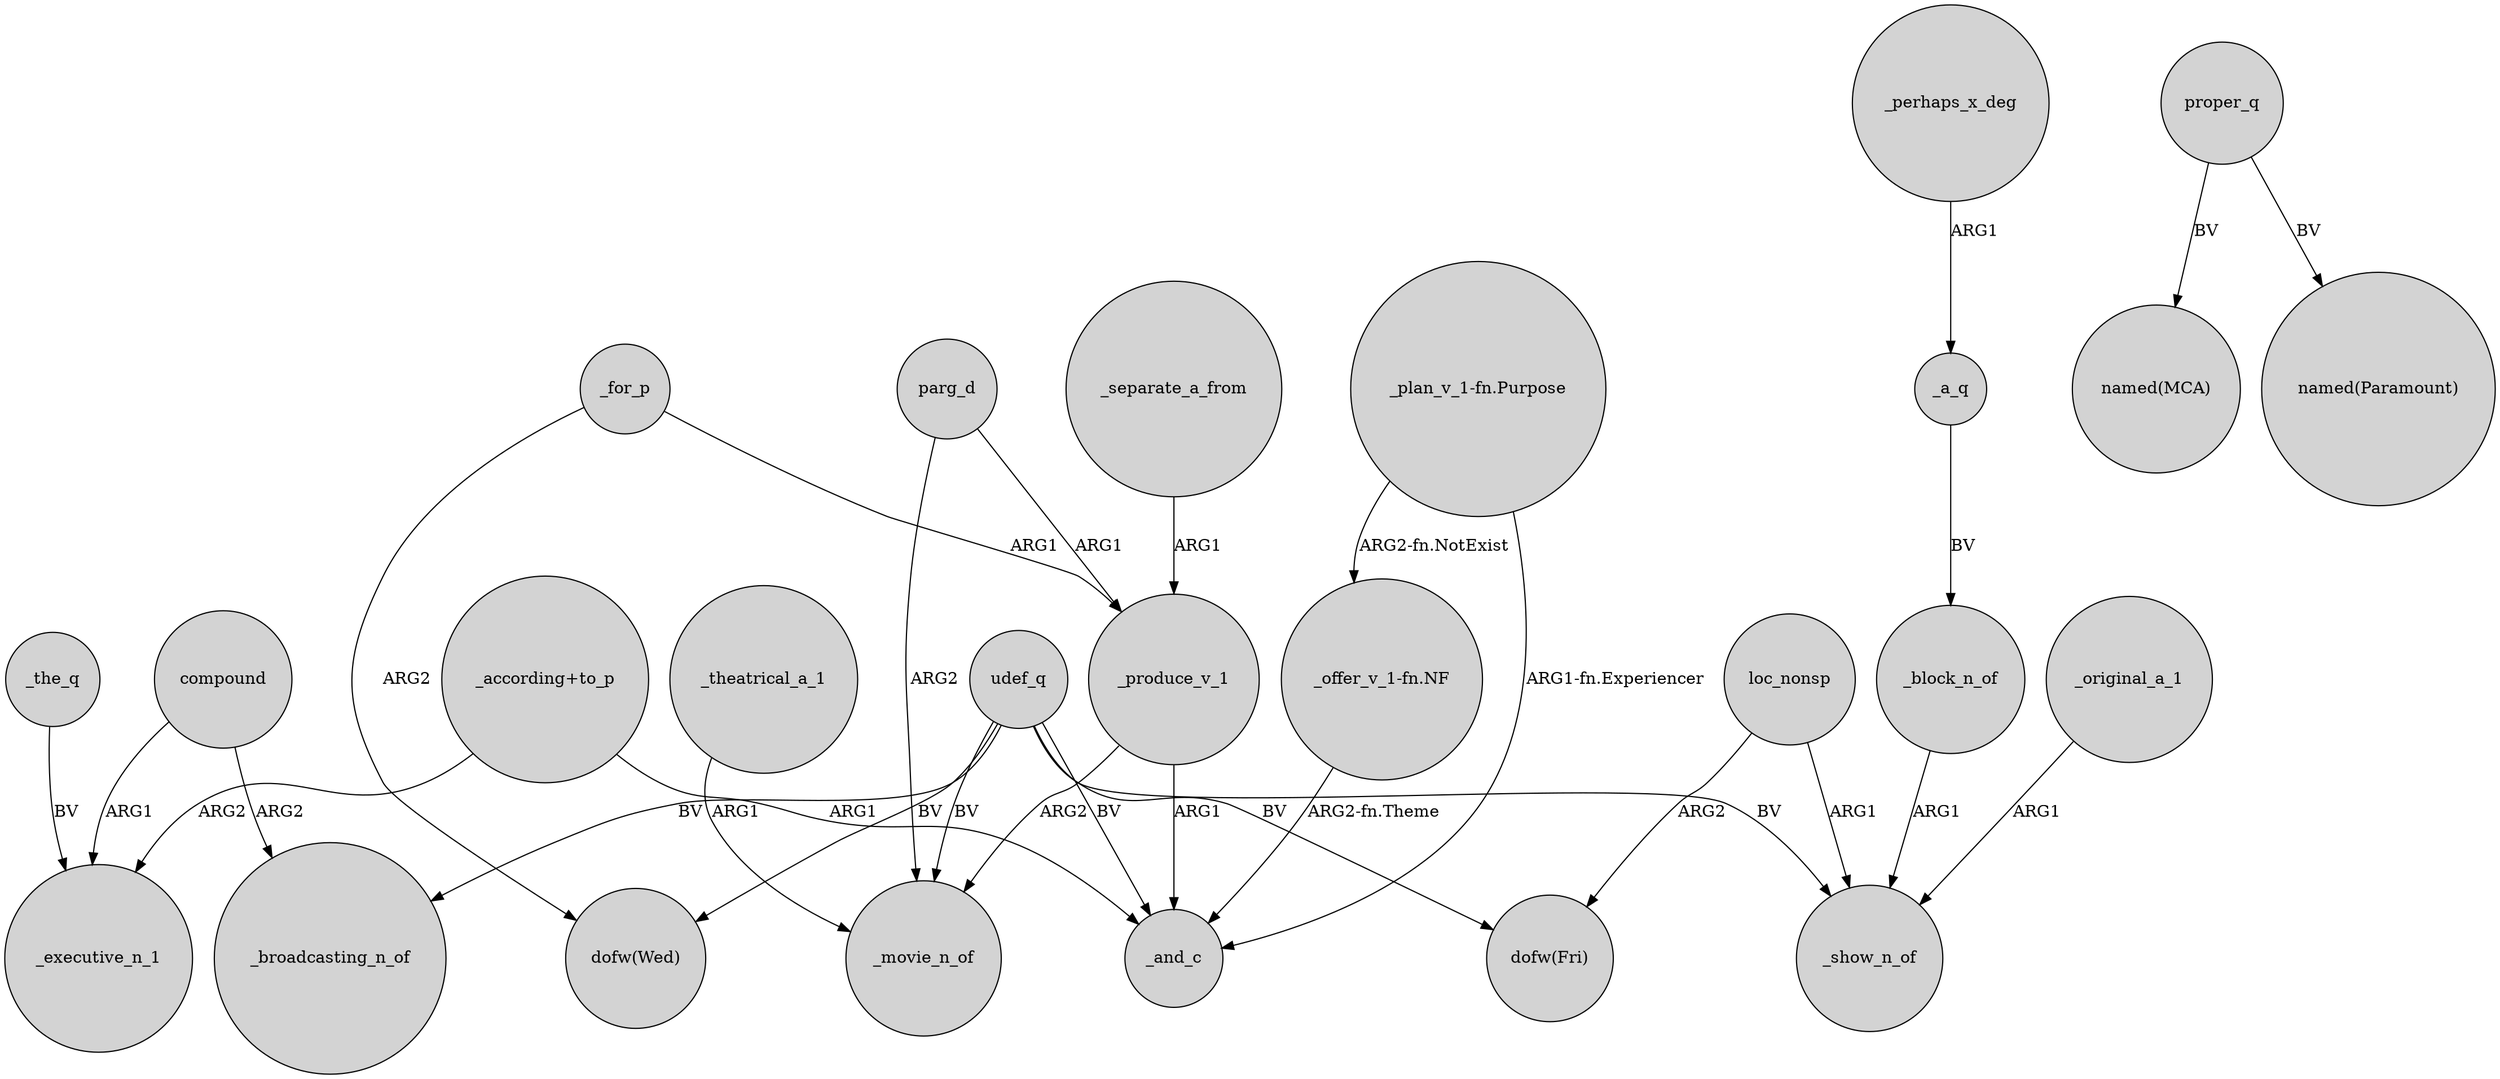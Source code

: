 digraph {
	node [shape=circle style=filled]
	udef_q -> _broadcasting_n_of [label=BV]
	_produce_v_1 -> _movie_n_of [label=ARG2]
	"_plan_v_1-fn.Purpose" -> "_offer_v_1-fn.NF" [label="ARG2-fn.NotExist"]
	compound -> _broadcasting_n_of [label=ARG2]
	"_offer_v_1-fn.NF" -> _and_c [label="ARG2-fn.Theme"]
	_separate_a_from -> _produce_v_1 [label=ARG1]
	_the_q -> _executive_n_1 [label=BV]
	udef_q -> _show_n_of [label=BV]
	_theatrical_a_1 -> _movie_n_of [label=ARG1]
	compound -> _executive_n_1 [label=ARG1]
	parg_d -> _movie_n_of [label=ARG2]
	"_plan_v_1-fn.Purpose" -> _and_c [label="ARG1-fn.Experiencer"]
	loc_nonsp -> "dofw(Fri)" [label=ARG2]
	_produce_v_1 -> _and_c [label=ARG1]
	loc_nonsp -> _show_n_of [label=ARG1]
	_perhaps_x_deg -> _a_q [label=ARG1]
	parg_d -> _produce_v_1 [label=ARG1]
	proper_q -> "named(MCA)" [label=BV]
	"_according+to_p" -> _and_c [label=ARG1]
	udef_q -> "dofw(Fri)" [label=BV]
	proper_q -> "named(Paramount)" [label=BV]
	_a_q -> _block_n_of [label=BV]
	_block_n_of -> _show_n_of [label=ARG1]
	_for_p -> _produce_v_1 [label=ARG1]
	_original_a_1 -> _show_n_of [label=ARG1]
	"_according+to_p" -> _executive_n_1 [label=ARG2]
	udef_q -> _and_c [label=BV]
	_for_p -> "dofw(Wed)" [label=ARG2]
	udef_q -> "dofw(Wed)" [label=BV]
	udef_q -> _movie_n_of [label=BV]
}

